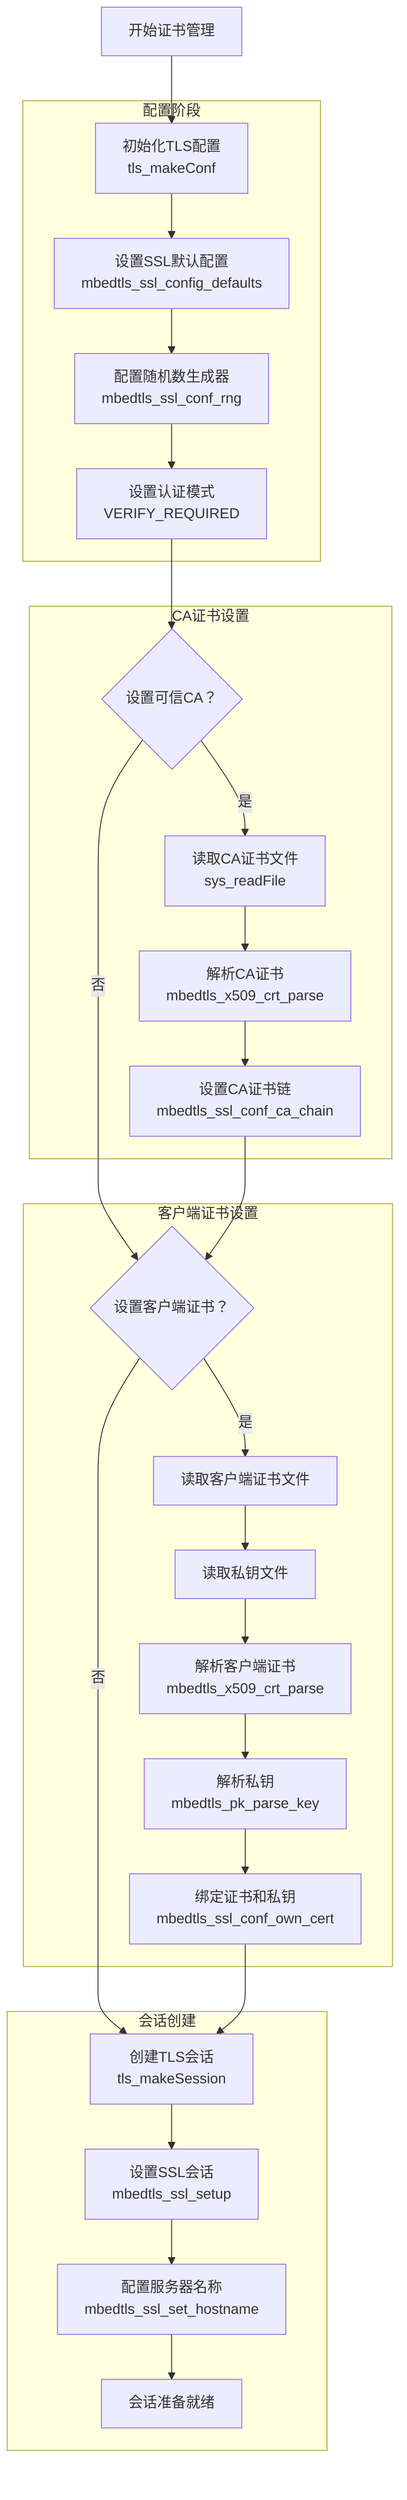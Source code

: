 flowchart TD
    START[开始证书管理]
    
    subgraph "配置阶段"
        INIT_CONF[初始化TLS配置<br/>tls_makeConf]
        SETUP_SSL[设置SSL默认配置<br/>mbedtls_ssl_config_defaults]
        SET_RNG[配置随机数生成器<br/>mbedtls_ssl_conf_rng]
        SET_AUTH[设置认证模式<br/>VERIFY_REQUIRED]
    end
    
    subgraph "CA证书设置"
        SET_CA{设置可信CA？}
        READ_CA_FILE[读取CA证书文件<br/>sys_readFile]
        PARSE_CA[解析CA证书<br/>mbedtls_x509_crt_parse]
        SET_CA_CHAIN[设置CA证书链<br/>mbedtls_ssl_conf_ca_chain]
    end
    
    subgraph "客户端证书设置"
        SET_CLIENT{设置客户端证书？}
        READ_CERT_FILE[读取客户端证书文件]
        READ_KEY_FILE[读取私钥文件]
        PARSE_CERT[解析客户端证书<br/>mbedtls_x509_crt_parse]
        PARSE_KEY[解析私钥<br/>mbedtls_pk_parse_key]
        BIND_CERT[绑定证书和私钥<br/>mbedtls_ssl_conf_own_cert]
    end
    
    subgraph "会话创建"
        CREATE_SESSION[创建TLS会话<br/>tls_makeSession]
        SETUP_SESSION[设置SSL会话<br/>mbedtls_ssl_setup]
        CONFIG_SNI[配置服务器名称<br/>mbedtls_ssl_set_hostname]
        READY[会话准备就绪]
    end
    
    START --> INIT_CONF
    INIT_CONF --> SETUP_SSL
    SETUP_SSL --> SET_RNG
    SET_RNG --> SET_AUTH
    SET_AUTH --> SET_CA
    
    SET_CA -->|是| READ_CA_FILE
    SET_CA -->|否| SET_CLIENT
    READ_CA_FILE --> PARSE_CA
    PARSE_CA --> SET_CA_CHAIN
    SET_CA_CHAIN --> SET_CLIENT
    
    SET_CLIENT -->|是| READ_CERT_FILE
    SET_CLIENT -->|否| CREATE_SESSION
    READ_CERT_FILE --> READ_KEY_FILE
    READ_KEY_FILE --> PARSE_CERT
    PARSE_CERT --> PARSE_KEY
    PARSE_KEY --> BIND_CERT
    BIND_CERT --> CREATE_SESSION
    
    CREATE_SESSION --> SETUP_SESSION
    SETUP_SESSION --> CONFIG_SNI
    CONFIG_SNI --> READY